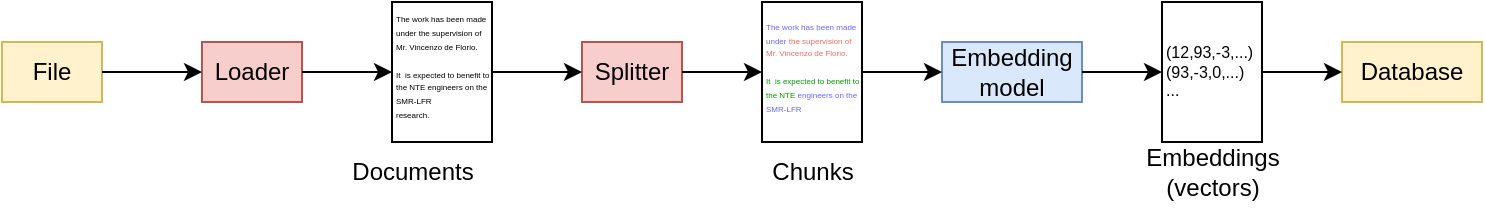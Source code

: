 <mxfile version="27.2.0">
  <diagram name="Page-1" id="kp85ORi3uPA0NuDMXLG0">
    <mxGraphModel dx="1426" dy="765" grid="1" gridSize="10" guides="1" tooltips="1" connect="1" arrows="1" fold="1" page="1" pageScale="1" pageWidth="850" pageHeight="1100" math="0" shadow="0">
      <root>
        <mxCell id="0" />
        <mxCell id="1" parent="0" />
        <mxCell id="a5YLTvZABZ1f-nXH2WvJ-19" value="&lt;font style=&quot;font-size: 4px;&quot;&gt;&lt;span style=&quot;mso-ansi-language:EN-US&quot;&gt;The work has been made under the supervision of&lt;br&gt;&lt;/span&gt;&lt;/font&gt;&lt;div&gt;&lt;font style=&quot;font-size: 4px;&quot;&gt;&lt;span style=&quot;mso-ansi-language:EN-US&quot;&gt;Mr. Vincenzo de Florio.&lt;/span&gt;&lt;/font&gt;&lt;/div&gt;&lt;div&gt;&lt;font style=&quot;font-size: 4px;&quot;&gt;&lt;span style=&quot;mso-ansi-language:EN-US&quot;&gt;&lt;br&gt;&lt;/span&gt;&lt;/font&gt;&lt;/div&gt;&lt;div&gt;&lt;font style=&quot;font-size: 4px;&quot;&gt;&lt;span style=&quot;mso-ansi-language:EN-US&quot;&gt;It&amp;nbsp; is expected to benefit to the NTE engineers on the SMR-LFR&lt;/span&gt;&lt;/font&gt;&lt;/div&gt;&lt;div&gt;&lt;font style=&quot;font-size: 4px;&quot;&gt;&lt;span style=&quot;mso-ansi-language:EN-US&quot;&gt;&lt;/span&gt;&lt;/font&gt;&lt;/div&gt;&lt;font style=&quot;font-size: 4px;&quot;&gt;&lt;span style=&quot;mso-ansi-language:EN-US&quot;&gt;research.&lt;/span&gt;&lt;/font&gt;&lt;br&gt;&lt;div&gt;&lt;br&gt;&lt;/div&gt;" style="rounded=0;whiteSpace=wrap;html=1;fontSize=5;align=left;" vertex="1" parent="1">
          <mxGeometry x="255" y="90" width="50" height="70" as="geometry" />
        </mxCell>
        <mxCell id="a5YLTvZABZ1f-nXH2WvJ-20" value="File" style="rounded=0;whiteSpace=wrap;html=1;fillColor=#fff2cc;strokeColor=#d6b656;" vertex="1" parent="1">
          <mxGeometry x="60" y="110" width="50" height="30" as="geometry" />
        </mxCell>
        <mxCell id="a5YLTvZABZ1f-nXH2WvJ-21" value="Loader" style="rounded=0;whiteSpace=wrap;html=1;fillColor=#f8cecc;strokeColor=#b85450;" vertex="1" parent="1">
          <mxGeometry x="160" y="110" width="50" height="30" as="geometry" />
        </mxCell>
        <mxCell id="a5YLTvZABZ1f-nXH2WvJ-23" value="&lt;font style=&quot;font-size: 4px;&quot;&gt;&lt;span style=&quot;mso-ansi-language:EN-US&quot;&gt;&lt;span style=&quot;color: rgb(102, 102, 255);&quot;&gt;The work has been made under&lt;/span&gt; &lt;span style=&quot;color: rgb(234, 107, 102);&quot;&gt;t&lt;span style=&quot;color: rgb(234, 107, 102);&quot;&gt;he supervision of&lt;br&gt;&lt;/span&gt;&lt;/span&gt;&lt;/span&gt;&lt;/font&gt;&lt;div&gt;&lt;font style=&quot;font-size: 4px; color: rgb(234, 107, 102);&quot;&gt;&lt;span style=&quot;mso-ansi-language:EN-US&quot;&gt;Mr. Vincenzo de Florio.&lt;/span&gt;&lt;/font&gt;&lt;/div&gt;&lt;div&gt;&lt;font style=&quot;font-size: 4px;&quot;&gt;&lt;span style=&quot;mso-ansi-language:EN-US&quot;&gt;&lt;br&gt;&lt;/span&gt;&lt;/font&gt;&lt;/div&gt;&lt;div&gt;&lt;font style=&quot;font-size: 4px;&quot;&gt;&lt;span style=&quot;mso-ansi-language:EN-US&quot;&gt;&lt;span style=&quot;color: rgb(0, 153, 0);&quot;&gt;It&amp;nbsp; is expected to benefit to the NTE &lt;/span&gt;&lt;span style=&quot;color: rgb(102, 102, 255);&quot;&gt;engineers on the SMR-LFR &lt;/span&gt;&lt;/span&gt;&lt;/font&gt;&lt;font style=&quot;font-size: 4px; color: rgba(0, 0, 0, 0);&quot;&gt;&lt;span style=&quot;mso-ansi-language:EN-US&quot;&gt;research.&lt;/span&gt;&lt;/font&gt;&lt;/div&gt;&lt;div&gt;&lt;br&gt;&lt;/div&gt;" style="rounded=0;whiteSpace=wrap;html=1;fontSize=5;align=left;" vertex="1" parent="1">
          <mxGeometry x="440" y="90" width="50" height="70" as="geometry" />
        </mxCell>
        <mxCell id="a5YLTvZABZ1f-nXH2WvJ-24" value="Embedding model" style="rounded=0;whiteSpace=wrap;html=1;fillColor=#dae8fc;strokeColor=#6c8ebf;" vertex="1" parent="1">
          <mxGeometry x="530" y="110" width="70" height="30" as="geometry" />
        </mxCell>
        <mxCell id="a5YLTvZABZ1f-nXH2WvJ-25" value="&lt;div&gt;&lt;font style=&quot;font-size: 8px;&quot;&gt;(12,93,-3,...)&lt;/font&gt;&lt;/div&gt;&lt;div&gt;&lt;font style=&quot;font-size: 8px;&quot;&gt;(93,-3,0,...)&lt;br&gt;&lt;/font&gt;&lt;/div&gt;&lt;div&gt;&lt;font style=&quot;font-size: 8px;&quot;&gt;...&lt;br&gt;&lt;/font&gt;&lt;/div&gt;" style="rounded=0;whiteSpace=wrap;html=1;fontSize=5;align=left;" vertex="1" parent="1">
          <mxGeometry x="640" y="90" width="50" height="70" as="geometry" />
        </mxCell>
        <mxCell id="a5YLTvZABZ1f-nXH2WvJ-26" value="Database" style="rounded=0;whiteSpace=wrap;html=1;fillColor=#fff2cc;strokeColor=#d6b656;" vertex="1" parent="1">
          <mxGeometry x="730" y="110" width="70" height="30" as="geometry" />
        </mxCell>
        <mxCell id="a5YLTvZABZ1f-nXH2WvJ-27" value="" style="endArrow=classic;html=1;rounded=0;entryX=0;entryY=0.5;entryDx=0;entryDy=0;exitX=1;exitY=0.5;exitDx=0;exitDy=0;" edge="1" parent="1" source="a5YLTvZABZ1f-nXH2WvJ-20" target="a5YLTvZABZ1f-nXH2WvJ-21">
          <mxGeometry width="50" height="50" relative="1" as="geometry">
            <mxPoint x="350" y="130" as="sourcePoint" />
            <mxPoint x="400" y="80" as="targetPoint" />
          </mxGeometry>
        </mxCell>
        <mxCell id="a5YLTvZABZ1f-nXH2WvJ-28" value="" style="endArrow=classic;html=1;rounded=0;entryX=0;entryY=0.5;entryDx=0;entryDy=0;exitX=1;exitY=0.5;exitDx=0;exitDy=0;" edge="1" parent="1" source="a5YLTvZABZ1f-nXH2WvJ-21" target="a5YLTvZABZ1f-nXH2WvJ-19">
          <mxGeometry width="50" height="50" relative="1" as="geometry">
            <mxPoint x="120" y="135" as="sourcePoint" />
            <mxPoint x="160" y="135" as="targetPoint" />
          </mxGeometry>
        </mxCell>
        <mxCell id="a5YLTvZABZ1f-nXH2WvJ-31" value="" style="endArrow=classic;html=1;rounded=0;entryX=0;entryY=0.5;entryDx=0;entryDy=0;exitX=1;exitY=0.5;exitDx=0;exitDy=0;" edge="1" parent="1" source="a5YLTvZABZ1f-nXH2WvJ-23" target="a5YLTvZABZ1f-nXH2WvJ-24">
          <mxGeometry width="50" height="50" relative="1" as="geometry">
            <mxPoint x="410" y="135" as="sourcePoint" />
            <mxPoint x="450" y="135" as="targetPoint" />
          </mxGeometry>
        </mxCell>
        <mxCell id="a5YLTvZABZ1f-nXH2WvJ-32" value="" style="endArrow=classic;html=1;rounded=0;entryX=0;entryY=0.5;entryDx=0;entryDy=0;exitX=1;exitY=0.5;exitDx=0;exitDy=0;" edge="1" parent="1" source="a5YLTvZABZ1f-nXH2WvJ-24" target="a5YLTvZABZ1f-nXH2WvJ-25">
          <mxGeometry width="50" height="50" relative="1" as="geometry">
            <mxPoint x="500" y="135" as="sourcePoint" />
            <mxPoint x="540" y="135" as="targetPoint" />
          </mxGeometry>
        </mxCell>
        <mxCell id="a5YLTvZABZ1f-nXH2WvJ-33" value="" style="endArrow=classic;html=1;rounded=0;entryX=0;entryY=0.5;entryDx=0;entryDy=0;exitX=1;exitY=0.5;exitDx=0;exitDy=0;" edge="1" parent="1" source="a5YLTvZABZ1f-nXH2WvJ-25" target="a5YLTvZABZ1f-nXH2WvJ-26">
          <mxGeometry width="50" height="50" relative="1" as="geometry">
            <mxPoint x="510" y="145" as="sourcePoint" />
            <mxPoint x="550" y="145" as="targetPoint" />
          </mxGeometry>
        </mxCell>
        <mxCell id="a5YLTvZABZ1f-nXH2WvJ-35" value="Documents" style="text;html=1;align=center;verticalAlign=middle;resizable=0;points=[];autosize=1;strokeColor=none;fillColor=none;" vertex="1" parent="1">
          <mxGeometry x="225" y="160" width="80" height="30" as="geometry" />
        </mxCell>
        <mxCell id="a5YLTvZABZ1f-nXH2WvJ-36" value="Chunks" style="text;html=1;align=center;verticalAlign=middle;resizable=0;points=[];autosize=1;strokeColor=none;fillColor=none;" vertex="1" parent="1">
          <mxGeometry x="435" y="160" width="60" height="30" as="geometry" />
        </mxCell>
        <mxCell id="a5YLTvZABZ1f-nXH2WvJ-37" value="&lt;div&gt;Embeddings&lt;/div&gt;&lt;div&gt;(vectors)&lt;br&gt;&lt;/div&gt;" style="text;html=1;align=center;verticalAlign=middle;resizable=0;points=[];autosize=1;strokeColor=none;fillColor=none;" vertex="1" parent="1">
          <mxGeometry x="620" y="155" width="90" height="40" as="geometry" />
        </mxCell>
        <mxCell id="a5YLTvZABZ1f-nXH2WvJ-38" value="Splitter" style="rounded=0;whiteSpace=wrap;html=1;fillColor=#f8cecc;strokeColor=#b85450;" vertex="1" parent="1">
          <mxGeometry x="350" y="110" width="50" height="30" as="geometry" />
        </mxCell>
        <mxCell id="a5YLTvZABZ1f-nXH2WvJ-39" value="" style="endArrow=classic;html=1;rounded=0;entryX=0;entryY=0.5;entryDx=0;entryDy=0;exitX=1;exitY=0.5;exitDx=0;exitDy=0;" edge="1" parent="1" target="a5YLTvZABZ1f-nXH2WvJ-38" source="a5YLTvZABZ1f-nXH2WvJ-19">
          <mxGeometry width="50" height="50" relative="1" as="geometry">
            <mxPoint x="305" y="125" as="sourcePoint" />
            <mxPoint x="595" y="80" as="targetPoint" />
          </mxGeometry>
        </mxCell>
        <mxCell id="a5YLTvZABZ1f-nXH2WvJ-40" value="" style="endArrow=classic;html=1;rounded=0;entryX=0;entryY=0.5;entryDx=0;entryDy=0;exitX=1;exitY=0.5;exitDx=0;exitDy=0;" edge="1" parent="1" source="a5YLTvZABZ1f-nXH2WvJ-38" target="a5YLTvZABZ1f-nXH2WvJ-23">
          <mxGeometry width="50" height="50" relative="1" as="geometry">
            <mxPoint x="315" y="135" as="sourcePoint" />
            <mxPoint x="435" y="125" as="targetPoint" />
          </mxGeometry>
        </mxCell>
      </root>
    </mxGraphModel>
  </diagram>
</mxfile>
